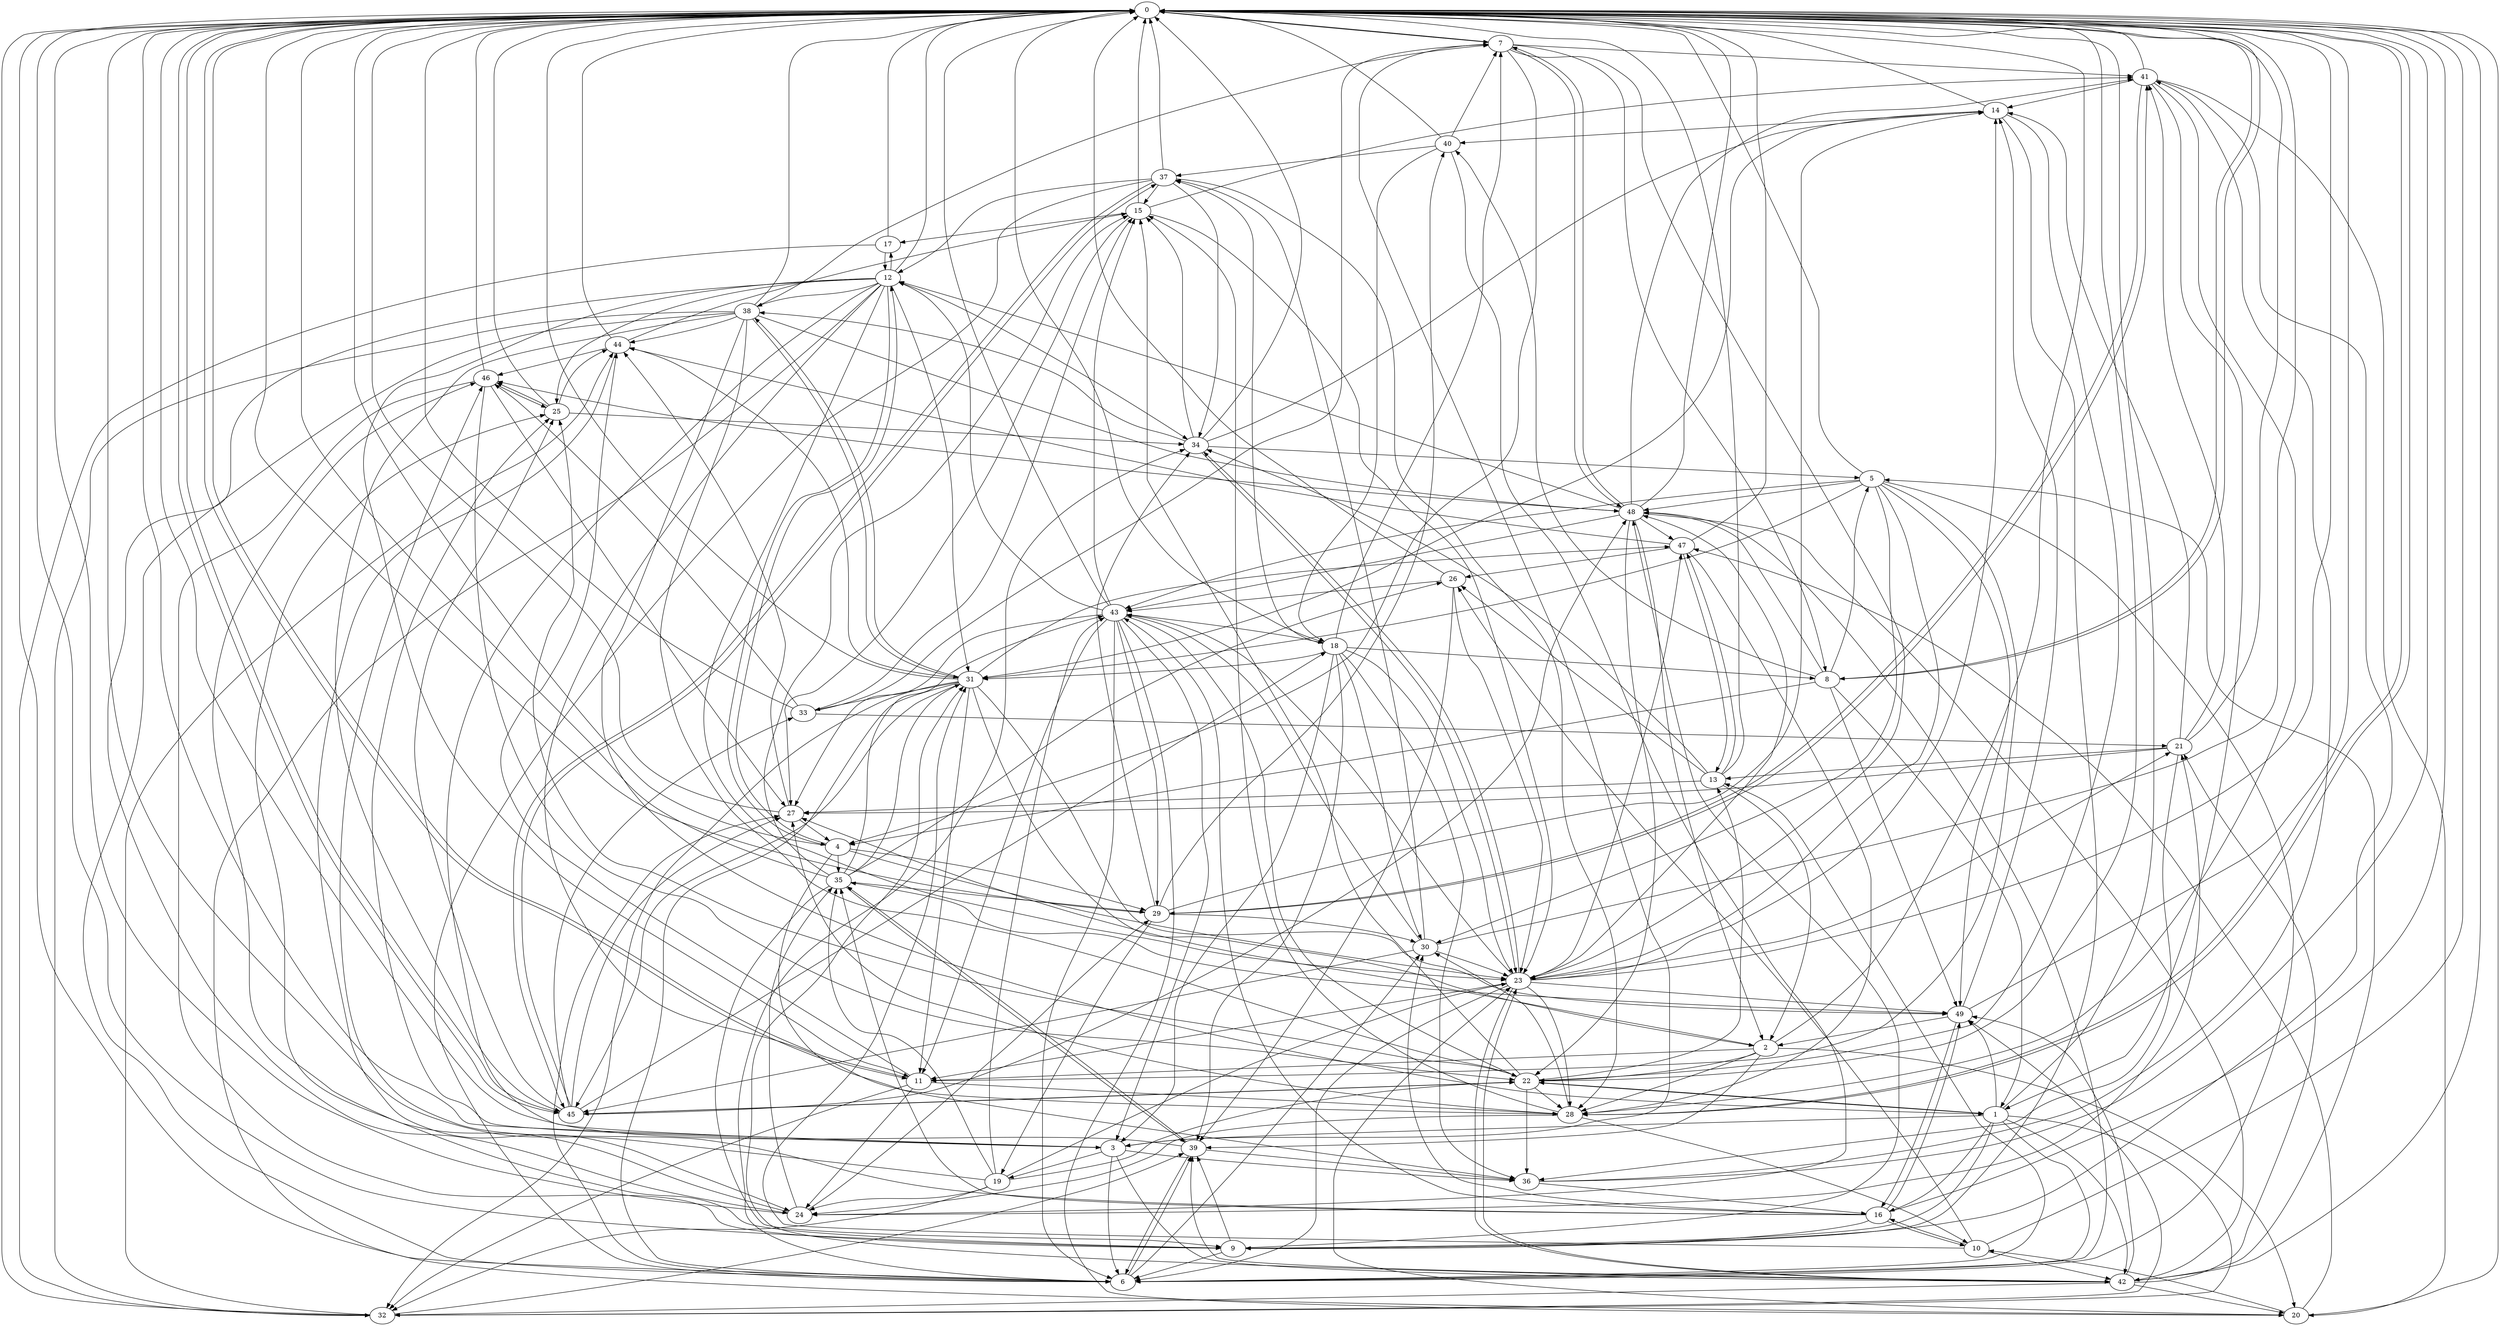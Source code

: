 strict digraph "" {
	0	 [component_delay=3];
	7	 [component_delay=3];
	0 -> 7	 [wire_delay=1];
	8	 [component_delay=3];
	0 -> 8	 [wire_delay=1];
	11	 [component_delay=3];
	0 -> 11	 [wire_delay=1];
	28	 [component_delay=3];
	0 -> 28	 [wire_delay=1];
	45	 [component_delay=3];
	0 -> 45	 [wire_delay=1];
	1	 [component_delay=3];
	1 -> 0	 [wire_delay=1];
	3	 [component_delay=3];
	1 -> 3	 [wire_delay=1];
	6	 [component_delay=3];
	1 -> 6	 [wire_delay=1];
	9	 [component_delay=3];
	1 -> 9	 [wire_delay=1];
	16	 [component_delay=3];
	1 -> 16	 [wire_delay=1];
	22	 [component_delay=3];
	1 -> 22	 [wire_delay=1];
	32	 [component_delay=3];
	1 -> 32	 [wire_delay=1];
	42	 [component_delay=3];
	1 -> 42	 [wire_delay=1];
	49	 [component_delay=3];
	1 -> 49	 [wire_delay=1];
	2	 [component_delay=3];
	2 -> 0	 [wire_delay=1];
	2 -> 11	 [wire_delay=1];
	20	 [component_delay=3];
	2 -> 20	 [wire_delay=1];
	2 -> 22	 [wire_delay=1];
	27	 [component_delay=3];
	2 -> 27	 [wire_delay=1];
	2 -> 28	 [wire_delay=1];
	39	 [component_delay=3];
	2 -> 39	 [wire_delay=1];
	3 -> 0	 [wire_delay=1];
	3 -> 6	 [wire_delay=1];
	19	 [component_delay=3];
	3 -> 19	 [wire_delay=1];
	25	 [component_delay=3];
	3 -> 25	 [wire_delay=1];
	36	 [component_delay=3];
	3 -> 36	 [wire_delay=1];
	3 -> 42	 [wire_delay=1];
	4	 [component_delay=3];
	4 -> 0	 [wire_delay=1];
	12	 [component_delay=3];
	4 -> 12	 [wire_delay=1];
	23	 [component_delay=3];
	4 -> 23	 [wire_delay=1];
	29	 [component_delay=3];
	4 -> 29	 [wire_delay=1];
	35	 [component_delay=3];
	4 -> 35	 [wire_delay=1];
	4 -> 36	 [wire_delay=1];
	5	 [component_delay=3];
	5 -> 0	 [wire_delay=1];
	5 -> 6	 [wire_delay=1];
	5 -> 11	 [wire_delay=1];
	5 -> 23	 [wire_delay=1];
	30	 [component_delay=3];
	5 -> 30	 [wire_delay=1];
	31	 [component_delay=3];
	5 -> 31	 [wire_delay=1];
	43	 [component_delay=3];
	5 -> 43	 [wire_delay=1];
	48	 [component_delay=3];
	5 -> 48	 [wire_delay=1];
	5 -> 49	 [wire_delay=1];
	6 -> 0	 [wire_delay=1];
	13	 [component_delay=3];
	6 -> 13	 [wire_delay=1];
	6 -> 27	 [wire_delay=1];
	6 -> 30	 [wire_delay=1];
	34	 [component_delay=3];
	6 -> 34	 [wire_delay=1];
	6 -> 39	 [wire_delay=1];
	6 -> 48	 [wire_delay=1];
	7 -> 0	 [wire_delay=1];
	7 -> 3	 [wire_delay=1];
	7 -> 4	 [wire_delay=1];
	7 -> 8	 [wire_delay=1];
	7 -> 23	 [wire_delay=1];
	41	 [component_delay=3];
	7 -> 41	 [wire_delay=1];
	7 -> 48	 [wire_delay=1];
	8 -> 0	 [wire_delay=1];
	8 -> 1	 [wire_delay=1];
	8 -> 4	 [wire_delay=1];
	8 -> 5	 [wire_delay=1];
	40	 [component_delay=3];
	8 -> 40	 [wire_delay=1];
	8 -> 48	 [wire_delay=1];
	8 -> 49	 [wire_delay=1];
	9 -> 0	 [wire_delay=1];
	9 -> 6	 [wire_delay=1];
	9 -> 25	 [wire_delay=1];
	9 -> 39	 [wire_delay=1];
	9 -> 48	 [wire_delay=1];
	10	 [component_delay=3];
	10 -> 0	 [wire_delay=1];
	10 -> 16	 [wire_delay=1];
	26	 [component_delay=3];
	10 -> 26	 [wire_delay=1];
	10 -> 31	 [wire_delay=1];
	10 -> 42	 [wire_delay=1];
	11 -> 0	 [wire_delay=1];
	24	 [component_delay=3];
	11 -> 24	 [wire_delay=1];
	11 -> 28	 [wire_delay=1];
	11 -> 32	 [wire_delay=1];
	44	 [component_delay=3];
	11 -> 44	 [wire_delay=1];
	12 -> 0	 [wire_delay=1];
	12 -> 3	 [wire_delay=1];
	12 -> 4	 [wire_delay=1];
	12 -> 11	 [wire_delay=1];
	17	 [component_delay=3];
	12 -> 17	 [wire_delay=1];
	12 -> 20	 [wire_delay=1];
	12 -> 23	 [wire_delay=1];
	12 -> 24	 [wire_delay=1];
	12 -> 25	 [wire_delay=1];
	12 -> 28	 [wire_delay=1];
	12 -> 31	 [wire_delay=1];
	12 -> 34	 [wire_delay=1];
	38	 [component_delay=3];
	12 -> 38	 [wire_delay=1];
	13 -> 0	 [wire_delay=1];
	13 -> 2	 [wire_delay=1];
	13 -> 26	 [wire_delay=1];
	13 -> 27	 [wire_delay=1];
	13 -> 34	 [wire_delay=1];
	47	 [component_delay=3];
	13 -> 47	 [wire_delay=1];
	14	 [component_delay=3];
	14 -> 0	 [wire_delay=1];
	14 -> 9	 [wire_delay=1];
	14 -> 22	 [wire_delay=1];
	14 -> 31	 [wire_delay=1];
	14 -> 40	 [wire_delay=1];
	15	 [component_delay=3];
	15 -> 0	 [wire_delay=1];
	15 -> 17	 [wire_delay=1];
	15 -> 23	 [wire_delay=1];
	15 -> 27	 [wire_delay=1];
	15 -> 41	 [wire_delay=1];
	16 -> 0	 [wire_delay=1];
	16 -> 9	 [wire_delay=1];
	16 -> 10	 [wire_delay=1];
	16 -> 30	 [wire_delay=1];
	16 -> 35	 [wire_delay=1];
	16 -> 43	 [wire_delay=1];
	46	 [component_delay=3];
	16 -> 46	 [wire_delay=1];
	16 -> 49	 [wire_delay=1];
	17 -> 0	 [wire_delay=1];
	17 -> 12	 [wire_delay=1];
	17 -> 32	 [wire_delay=1];
	18	 [component_delay=3];
	18 -> 0	 [wire_delay=1];
	18 -> 3	 [wire_delay=1];
	18 -> 7	 [wire_delay=1];
	18 -> 8	 [wire_delay=1];
	18 -> 23	 [wire_delay=1];
	18 -> 30	 [wire_delay=1];
	18 -> 31	 [wire_delay=1];
	18 -> 36	 [wire_delay=1];
	37	 [component_delay=3];
	18 -> 37	 [wire_delay=1];
	18 -> 39	 [wire_delay=1];
	19 -> 0	 [wire_delay=1];
	19 -> 22	 [wire_delay=1];
	19 -> 23	 [wire_delay=1];
	19 -> 24	 [wire_delay=1];
	19 -> 32	 [wire_delay=1];
	19 -> 35	 [wire_delay=1];
	19 -> 43	 [wire_delay=1];
	20 -> 0	 [wire_delay=1];
	20 -> 10	 [wire_delay=1];
	20 -> 23	 [wire_delay=1];
	20 -> 47	 [wire_delay=1];
	21	 [component_delay=3];
	21 -> 0	 [wire_delay=1];
	21 -> 13	 [wire_delay=1];
	21 -> 14	 [wire_delay=1];
	21 -> 27	 [wire_delay=1];
	21 -> 36	 [wire_delay=1];
	21 -> 41	 [wire_delay=1];
	22 -> 0	 [wire_delay=1];
	22 -> 1	 [wire_delay=1];
	22 -> 13	 [wire_delay=1];
	22 -> 15	 [wire_delay=1];
	22 -> 25	 [wire_delay=1];
	22 -> 28	 [wire_delay=1];
	22 -> 36	 [wire_delay=1];
	22 -> 45	 [wire_delay=1];
	23 -> 0	 [wire_delay=1];
	23 -> 6	 [wire_delay=1];
	23 -> 11	 [wire_delay=1];
	23 -> 14	 [wire_delay=1];
	23 -> 21	 [wire_delay=1];
	23 -> 28	 [wire_delay=1];
	23 -> 34	 [wire_delay=1];
	23 -> 42	 [wire_delay=1];
	23 -> 43	 [wire_delay=1];
	23 -> 47	 [wire_delay=1];
	23 -> 48	 [wire_delay=1];
	23 -> 49	 [wire_delay=1];
	24 -> 0	 [wire_delay=1];
	24 -> 21	 [wire_delay=1];
	24 -> 29	 [wire_delay=1];
	24 -> 35	 [wire_delay=1];
	24 -> 46	 [wire_delay=1];
	25 -> 0	 [wire_delay=1];
	25 -> 34	 [wire_delay=1];
	25 -> 44	 [wire_delay=1];
	25 -> 46	 [wire_delay=1];
	26 -> 0	 [wire_delay=1];
	26 -> 23	 [wire_delay=1];
	26 -> 39	 [wire_delay=1];
	26 -> 43	 [wire_delay=1];
	27 -> 0	 [wire_delay=1];
	27 -> 4	 [wire_delay=1];
	27 -> 44	 [wire_delay=1];
	28 -> 0	 [wire_delay=1];
	28 -> 10	 [wire_delay=1];
	28 -> 15	 [wire_delay=1];
	28 -> 24	 [wire_delay=1];
	28 -> 27	 [wire_delay=1];
	28 -> 30	 [wire_delay=1];
	29 -> 0	 [wire_delay=1];
	29 -> 14	 [wire_delay=1];
	29 -> 19	 [wire_delay=1];
	29 -> 30	 [wire_delay=1];
	29 -> 34	 [wire_delay=1];
	29 -> 40	 [wire_delay=1];
	29 -> 41	 [wire_delay=1];
	30 -> 0	 [wire_delay=1];
	30 -> 23	 [wire_delay=1];
	30 -> 37	 [wire_delay=1];
	30 -> 43	 [wire_delay=1];
	30 -> 45	 [wire_delay=1];
	31 -> 0	 [wire_delay=1];
	31 -> 2	 [wire_delay=1];
	31 -> 6	 [wire_delay=1];
	31 -> 11	 [wire_delay=1];
	31 -> 32	 [wire_delay=1];
	33	 [component_delay=3];
	31 -> 33	 [wire_delay=1];
	31 -> 38	 [wire_delay=1];
	31 -> 44	 [wire_delay=1];
	31 -> 45	 [wire_delay=1];
	31 -> 47	 [wire_delay=1];
	31 -> 49	 [wire_delay=1];
	32 -> 0	 [wire_delay=1];
	32 -> 39	 [wire_delay=1];
	32 -> 44	 [wire_delay=1];
	32 -> 49	 [wire_delay=1];
	33 -> 0	 [wire_delay=1];
	33 -> 7	 [wire_delay=1];
	33 -> 15	 [wire_delay=1];
	33 -> 21	 [wire_delay=1];
	33 -> 46	 [wire_delay=1];
	34 -> 0	 [wire_delay=1];
	34 -> 5	 [wire_delay=1];
	34 -> 14	 [wire_delay=1];
	34 -> 15	 [wire_delay=1];
	34 -> 23	 [wire_delay=1];
	34 -> 38	 [wire_delay=1];
	35 -> 0	 [wire_delay=1];
	35 -> 9	 [wire_delay=1];
	35 -> 15	 [wire_delay=1];
	35 -> 26	 [wire_delay=1];
	35 -> 29	 [wire_delay=1];
	35 -> 31	 [wire_delay=1];
	35 -> 39	 [wire_delay=1];
	35 -> 43	 [wire_delay=1];
	36 -> 0	 [wire_delay=1];
	36 -> 16	 [wire_delay=1];
	36 -> 41	 [wire_delay=1];
	37 -> 0	 [wire_delay=1];
	37 -> 6	 [wire_delay=1];
	37 -> 12	 [wire_delay=1];
	37 -> 15	 [wire_delay=1];
	37 -> 28	 [wire_delay=1];
	37 -> 34	 [wire_delay=1];
	37 -> 45	 [wire_delay=1];
	38 -> 0	 [wire_delay=1];
	38 -> 1	 [wire_delay=1];
	38 -> 6	 [wire_delay=1];
	38 -> 7	 [wire_delay=1];
	38 -> 22	 [wire_delay=1];
	38 -> 31	 [wire_delay=1];
	38 -> 32	 [wire_delay=1];
	38 -> 44	 [wire_delay=1];
	38 -> 45	 [wire_delay=1];
	38 -> 48	 [wire_delay=1];
	39 -> 0	 [wire_delay=1];
	39 -> 6	 [wire_delay=1];
	39 -> 35	 [wire_delay=1];
	39 -> 36	 [wire_delay=1];
	40 -> 0	 [wire_delay=1];
	40 -> 7	 [wire_delay=1];
	40 -> 18	 [wire_delay=1];
	40 -> 24	 [wire_delay=1];
	40 -> 37	 [wire_delay=1];
	41 -> 0	 [wire_delay=1];
	41 -> 1	 [wire_delay=1];
	41 -> 9	 [wire_delay=1];
	41 -> 14	 [wire_delay=1];
	41 -> 20	 [wire_delay=1];
	41 -> 28	 [wire_delay=1];
	41 -> 29	 [wire_delay=1];
	42 -> 0	 [wire_delay=1];
	42 -> 5	 [wire_delay=1];
	42 -> 20	 [wire_delay=1];
	42 -> 21	 [wire_delay=1];
	42 -> 23	 [wire_delay=1];
	42 -> 31	 [wire_delay=1];
	42 -> 32	 [wire_delay=1];
	42 -> 39	 [wire_delay=1];
	42 -> 49	 [wire_delay=1];
	43 -> 0	 [wire_delay=1];
	43 -> 3	 [wire_delay=1];
	43 -> 6	 [wire_delay=1];
	43 -> 11	 [wire_delay=1];
	43 -> 12	 [wire_delay=1];
	43 -> 15	 [wire_delay=1];
	43 -> 18	 [wire_delay=1];
	43 -> 20	 [wire_delay=1];
	43 -> 22	 [wire_delay=1];
	43 -> 27	 [wire_delay=1];
	43 -> 29	 [wire_delay=1];
	44 -> 0	 [wire_delay=1];
	44 -> 15	 [wire_delay=1];
	44 -> 24	 [wire_delay=1];
	44 -> 46	 [wire_delay=1];
	45 -> 0	 [wire_delay=1];
	45 -> 18	 [wire_delay=1];
	45 -> 22	 [wire_delay=1];
	45 -> 25	 [wire_delay=1];
	45 -> 27	 [wire_delay=1];
	45 -> 33	 [wire_delay=1];
	45 -> 37	 [wire_delay=1];
	45 -> 48	 [wire_delay=1];
	46 -> 0	 [wire_delay=1];
	46 -> 9	 [wire_delay=1];
	46 -> 22	 [wire_delay=1];
	46 -> 25	 [wire_delay=1];
	46 -> 27	 [wire_delay=1];
	47 -> 0	 [wire_delay=1];
	47 -> 13	 [wire_delay=1];
	47 -> 26	 [wire_delay=1];
	47 -> 28	 [wire_delay=1];
	47 -> 44	 [wire_delay=1];
	48 -> 0	 [wire_delay=1];
	48 -> 2	 [wire_delay=1];
	48 -> 7	 [wire_delay=1];
	48 -> 12	 [wire_delay=1];
	48 -> 22	 [wire_delay=1];
	48 -> 41	 [wire_delay=1];
	48 -> 42	 [wire_delay=1];
	48 -> 43	 [wire_delay=1];
	48 -> 46	 [wire_delay=1];
	48 -> 47	 [wire_delay=1];
	49 -> 0	 [wire_delay=1];
	49 -> 2	 [wire_delay=1];
	49 -> 14	 [wire_delay=1];
	49 -> 16	 [wire_delay=1];
	49 -> 35	 [wire_delay=1];
}

